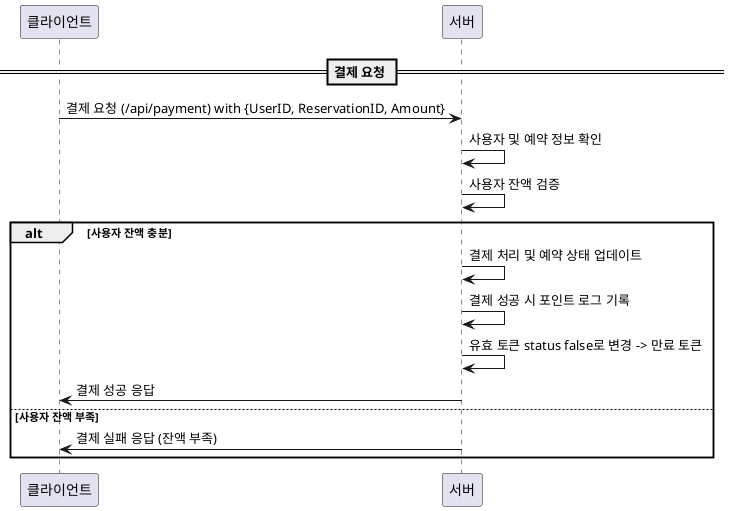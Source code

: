 @startuml
participant "클라이언트" as Client
participant "서버" as Server

== 결제 요청 ==
Client -> Server: 결제 요청 (/api/payment) with {UserID, ReservationID, Amount}
Server -> Server: 사용자 및 예약 정보 확인
Server -> Server: 사용자 잔액 검증
alt 사용자 잔액 충분
    Server -> Server: 결제 처리 및 예약 상태 업데이트
    Server -> Server: 결제 성공 시 포인트 로그 기록
    Server -> Server: 유효 토큰 status false로 변경 -> 만료 토큰
    Server -> Client: 결제 성공 응답
else 사용자 잔액 부족
    Server -> Client: 결제 실패 응답 (잔액 부족)
end

@enduml
